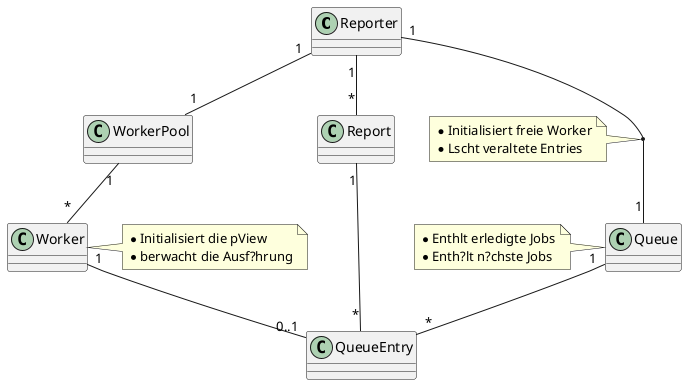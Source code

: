 {
  "sha1": "j6tmz10n2zfq9mb1qv52lkyv7myelys",
  "insertion": {
    "when": "2024-06-03T18:59:31.551Z",
    "user": "plantuml@gmail.com"
  }
}
@startuml

class Reporter
class Worker
class WorkerPool
class Queue
class QueueEntry
class Report

Reporter   "1" -- "1"    Queue
Reporter   "1" -- "1"    WorkerPool
Reporter   "1" -- "*"    Report

Queue      "1" -- "*"    QueueEntry
WorkerPool "1" -- "*"    Worker
Worker     "1" -- "0..1" QueueEntry

Report     "1" -- "*"    QueueEntry

note right of Worker
  * Initialisiert die pView
  * berwacht die Ausf?hrung
end note

note left of Queue
  * Enthlt erledigte Jobs
  * Enth?lt n?chste Jobs
end note

note as N1
  * Initialisiert freie Worker
  * Lscht veraltete Entries
end note

N1 .. (Reporter, Queue)

@enduml
